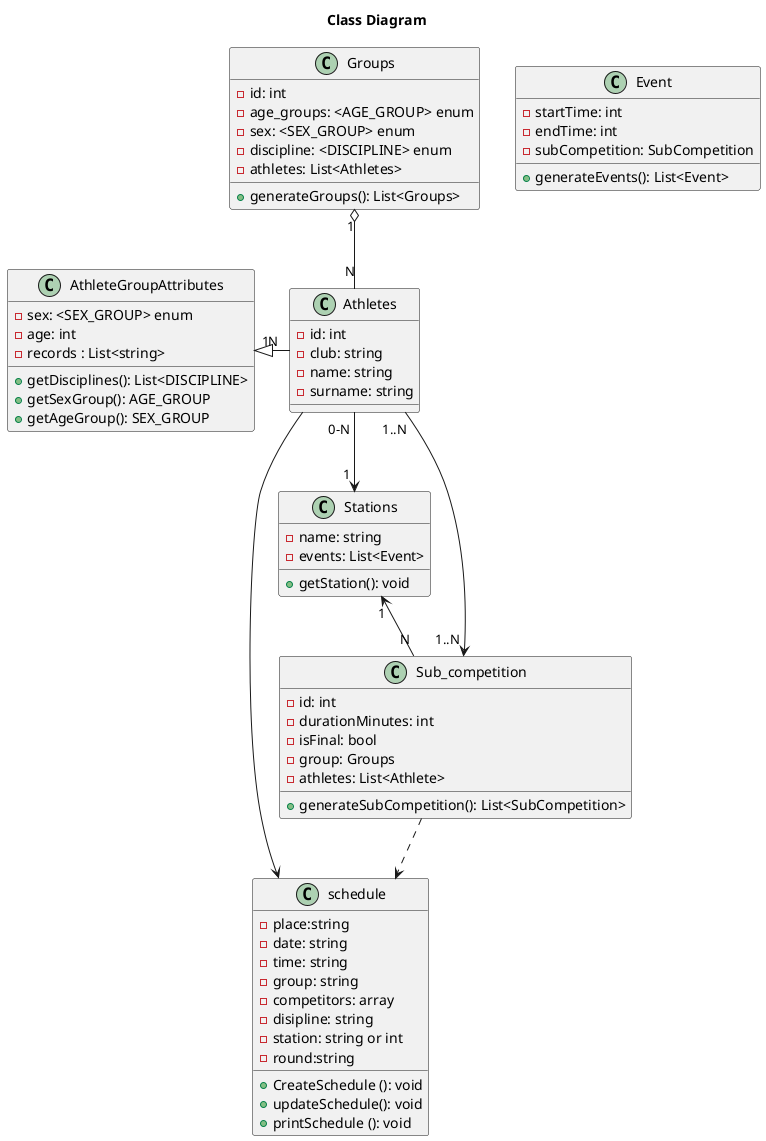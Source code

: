 @startuml Class Diagram
title Class Diagram


' interface schedule
class schedule
{
	-place:string
	-date: string
	-time: string
	-group: string
	-competitors: array
	-disipline: string
	-station: string or int
	-round:string
	+CreateSchedule (): void
	+updateSchedule(): void
	+printSchedule (): void
}

class Stations
{
	-name: string
	-events: List<Event>
	+getStation(): void
}

class Groups
{
	-id: int
	-age_groups: <AGE_GROUP> enum
	-sex: <SEX_GROUP> enum
	-discipline: <DISCIPLINE> enum
	-athletes: List<Athletes>
	+generateGroups(): List<Groups>
}

class AthleteGroupAttributes
{
	-sex: <SEX_GROUP> enum
	-age: int
	-records : List<string>
	+getDisciplines(): List<DISCIPLINE>
	+getSexGroup(): AGE_GROUP
	+getAgeGroup(): SEX_GROUP

}

class Athletes
{
	-id: int
	-club: string
	-name: string
	-surname: string
}

class Event
{
	-startTime: int
	-endTime: int
	-subCompetition: SubCompetition
	+generateEvents(): List<Event>
}
class Sub_competition
{
	-id: int
	-durationMinutes: int
	-isFinal: bool
	-group: Groups
	-athletes: List<Athlete>
	+generateSubCompetition(): List<SubCompetition>

}


Athletes " 0-N "--> " 1 " Stations
Athletes --> schedule

Athletes" 1..N " --> " 1..N " Sub_competition

AthleteGroupAttributes "1" <|- " N " Athletes

Sub_competition .-> schedule
Stations "1" <-- "N" Sub_competition
Groups "1" o-- "N" Athletes
@enduml

